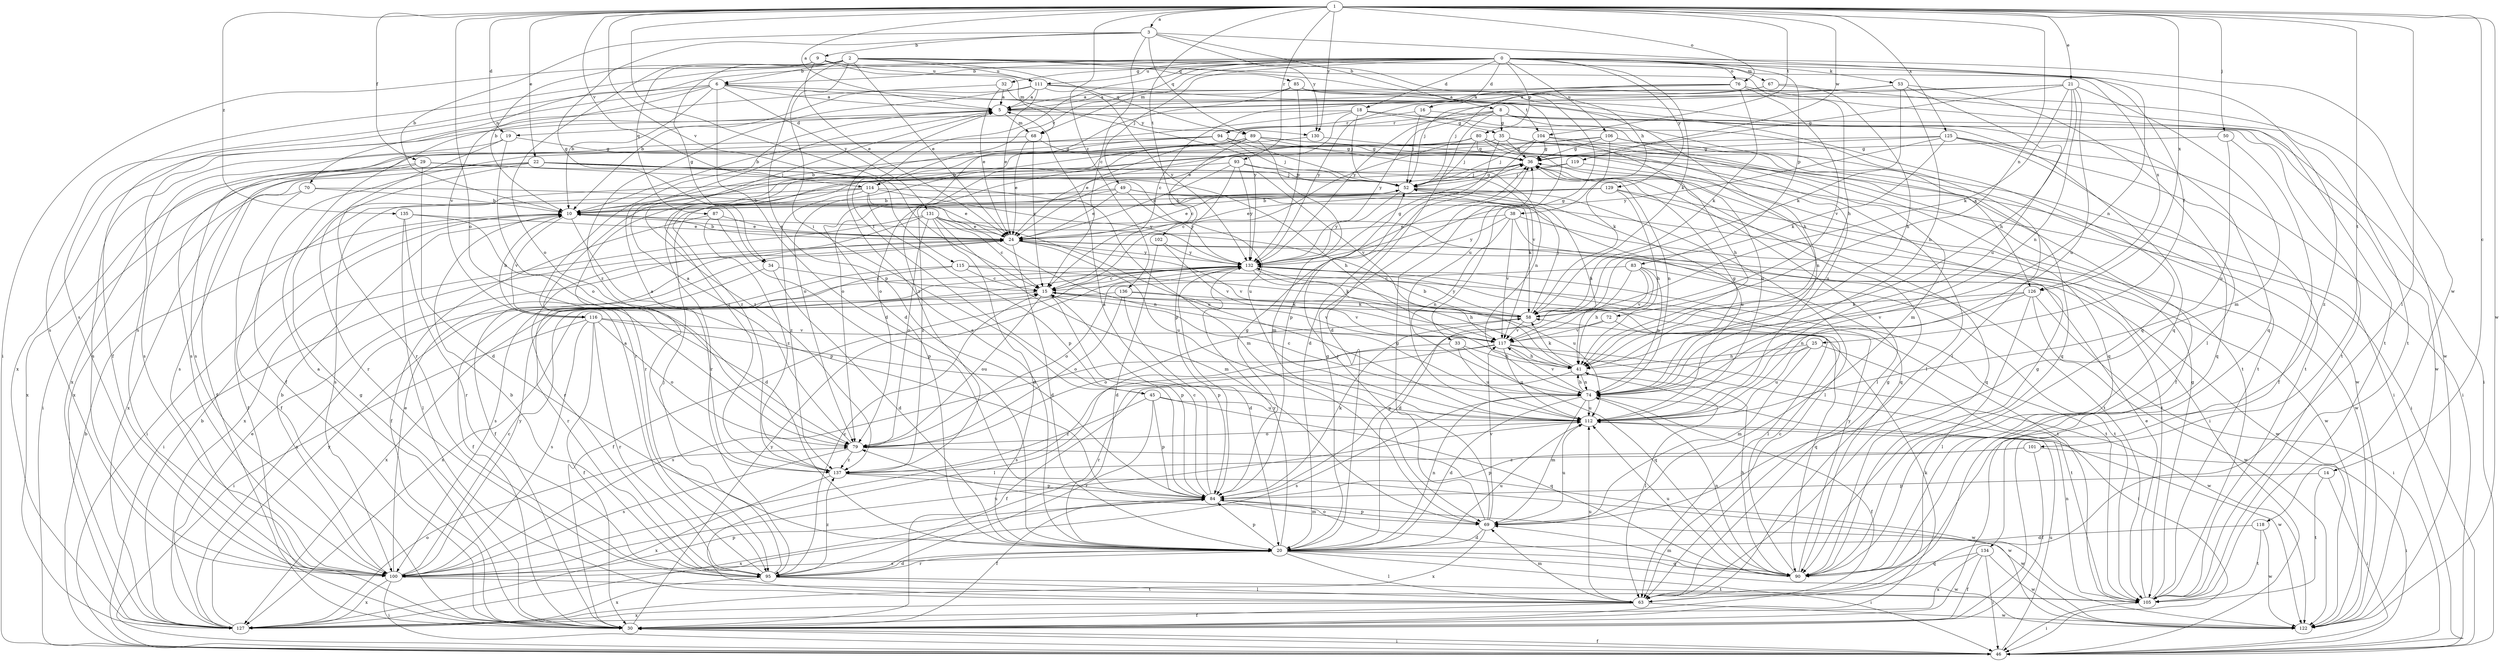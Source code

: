 strict digraph  {
0;
1;
2;
3;
5;
6;
8;
9;
10;
14;
15;
16;
18;
19;
20;
21;
22;
24;
25;
29;
30;
32;
33;
34;
35;
36;
38;
41;
45;
46;
49;
50;
52;
53;
58;
63;
67;
68;
69;
70;
72;
74;
76;
79;
80;
83;
84;
85;
87;
89;
90;
93;
94;
95;
100;
101;
102;
104;
105;
106;
111;
112;
114;
115;
116;
117;
118;
119;
122;
125;
126;
127;
129;
130;
131;
132;
134;
135;
136;
137;
0 -> 6  [label=b];
0 -> 16  [label=d];
0 -> 18  [label=d];
0 -> 25  [label=f];
0 -> 32  [label=g];
0 -> 45  [label=i];
0 -> 49  [label=j];
0 -> 53  [label=k];
0 -> 58  [label=k];
0 -> 67  [label=m];
0 -> 68  [label=m];
0 -> 70  [label=n];
0 -> 76  [label=o];
0 -> 80  [label=p];
0 -> 83  [label=p];
0 -> 100  [label=s];
0 -> 106  [label=u];
0 -> 111  [label=u];
0 -> 114  [label=v];
0 -> 118  [label=w];
0 -> 129  [label=y];
0 -> 134  [label=z];
1 -> 3  [label=a];
1 -> 5  [label=a];
1 -> 14  [label=c];
1 -> 15  [label=c];
1 -> 19  [label=d];
1 -> 21  [label=e];
1 -> 22  [label=e];
1 -> 29  [label=f];
1 -> 50  [label=j];
1 -> 63  [label=l];
1 -> 72  [label=n];
1 -> 76  [label=o];
1 -> 79  [label=o];
1 -> 93  [label=r];
1 -> 101  [label=t];
1 -> 102  [label=t];
1 -> 104  [label=t];
1 -> 114  [label=v];
1 -> 115  [label=v];
1 -> 119  [label=w];
1 -> 122  [label=w];
1 -> 125  [label=x];
1 -> 126  [label=x];
1 -> 130  [label=y];
1 -> 135  [label=z];
1 -> 136  [label=z];
2 -> 6  [label=b];
2 -> 24  [label=e];
2 -> 33  [label=g];
2 -> 34  [label=g];
2 -> 38  [label=h];
2 -> 45  [label=i];
2 -> 79  [label=o];
2 -> 84  [label=p];
2 -> 85  [label=q];
2 -> 87  [label=q];
2 -> 89  [label=q];
2 -> 111  [label=u];
2 -> 126  [label=x];
3 -> 8  [label=b];
3 -> 9  [label=b];
3 -> 10  [label=b];
3 -> 15  [label=c];
3 -> 34  [label=g];
3 -> 74  [label=n];
3 -> 89  [label=q];
3 -> 130  [label=y];
5 -> 19  [label=d];
5 -> 68  [label=m];
5 -> 130  [label=y];
6 -> 5  [label=a];
6 -> 10  [label=b];
6 -> 20  [label=d];
6 -> 30  [label=f];
6 -> 90  [label=q];
6 -> 100  [label=s];
6 -> 104  [label=t];
6 -> 116  [label=v];
6 -> 131  [label=y];
8 -> 20  [label=d];
8 -> 35  [label=g];
8 -> 46  [label=i];
8 -> 94  [label=r];
8 -> 122  [label=w];
8 -> 126  [label=x];
8 -> 132  [label=y];
8 -> 137  [label=z];
9 -> 10  [label=b];
9 -> 24  [label=e];
9 -> 41  [label=h];
9 -> 46  [label=i];
9 -> 68  [label=m];
9 -> 111  [label=u];
10 -> 24  [label=e];
10 -> 46  [label=i];
10 -> 84  [label=p];
10 -> 116  [label=v];
14 -> 46  [label=i];
14 -> 84  [label=p];
14 -> 105  [label=t];
15 -> 58  [label=k];
15 -> 79  [label=o];
15 -> 84  [label=p];
15 -> 117  [label=v];
15 -> 127  [label=x];
16 -> 52  [label=j];
16 -> 94  [label=r];
16 -> 105  [label=t];
18 -> 10  [label=b];
18 -> 24  [label=e];
18 -> 35  [label=g];
18 -> 52  [label=j];
18 -> 63  [label=l];
18 -> 69  [label=m];
18 -> 127  [label=x];
19 -> 36  [label=g];
19 -> 79  [label=o];
19 -> 95  [label=r];
19 -> 100  [label=s];
20 -> 5  [label=a];
20 -> 36  [label=g];
20 -> 46  [label=i];
20 -> 63  [label=l];
20 -> 74  [label=n];
20 -> 84  [label=p];
20 -> 90  [label=q];
20 -> 95  [label=r];
20 -> 100  [label=s];
20 -> 112  [label=u];
20 -> 122  [label=w];
20 -> 132  [label=y];
21 -> 5  [label=a];
21 -> 36  [label=g];
21 -> 41  [label=h];
21 -> 58  [label=k];
21 -> 69  [label=m];
21 -> 74  [label=n];
21 -> 112  [label=u];
21 -> 132  [label=y];
22 -> 46  [label=i];
22 -> 52  [label=j];
22 -> 69  [label=m];
22 -> 95  [label=r];
22 -> 100  [label=s];
22 -> 112  [label=u];
22 -> 117  [label=v];
22 -> 127  [label=x];
24 -> 10  [label=b];
24 -> 20  [label=d];
24 -> 30  [label=f];
24 -> 46  [label=i];
24 -> 112  [label=u];
24 -> 117  [label=v];
24 -> 122  [label=w];
24 -> 132  [label=y];
25 -> 41  [label=h];
25 -> 69  [label=m];
25 -> 100  [label=s];
25 -> 105  [label=t];
25 -> 112  [label=u];
29 -> 20  [label=d];
29 -> 30  [label=f];
29 -> 41  [label=h];
29 -> 52  [label=j];
29 -> 127  [label=x];
30 -> 5  [label=a];
30 -> 36  [label=g];
30 -> 46  [label=i];
30 -> 58  [label=k];
30 -> 132  [label=y];
32 -> 5  [label=a];
32 -> 24  [label=e];
32 -> 100  [label=s];
32 -> 132  [label=y];
33 -> 41  [label=h];
33 -> 63  [label=l];
33 -> 90  [label=q];
33 -> 112  [label=u];
34 -> 15  [label=c];
34 -> 20  [label=d];
34 -> 95  [label=r];
35 -> 10  [label=b];
35 -> 36  [label=g];
35 -> 46  [label=i];
35 -> 84  [label=p];
35 -> 90  [label=q];
35 -> 100  [label=s];
35 -> 112  [label=u];
36 -> 52  [label=j];
36 -> 63  [label=l];
38 -> 24  [label=e];
38 -> 74  [label=n];
38 -> 105  [label=t];
38 -> 117  [label=v];
38 -> 122  [label=w];
38 -> 132  [label=y];
41 -> 10  [label=b];
41 -> 30  [label=f];
41 -> 58  [label=k];
41 -> 63  [label=l];
41 -> 74  [label=n];
45 -> 84  [label=p];
45 -> 90  [label=q];
45 -> 95  [label=r];
45 -> 112  [label=u];
45 -> 137  [label=z];
46 -> 10  [label=b];
46 -> 30  [label=f];
46 -> 112  [label=u];
49 -> 10  [label=b];
49 -> 24  [label=e];
49 -> 46  [label=i];
49 -> 90  [label=q];
49 -> 132  [label=y];
49 -> 137  [label=z];
50 -> 30  [label=f];
50 -> 36  [label=g];
50 -> 112  [label=u];
52 -> 10  [label=b];
52 -> 24  [label=e];
52 -> 36  [label=g];
52 -> 41  [label=h];
52 -> 63  [label=l];
52 -> 112  [label=u];
52 -> 132  [label=y];
53 -> 5  [label=a];
53 -> 58  [label=k];
53 -> 63  [label=l];
53 -> 74  [label=n];
53 -> 112  [label=u];
53 -> 132  [label=y];
58 -> 52  [label=j];
58 -> 79  [label=o];
58 -> 117  [label=v];
58 -> 132  [label=y];
63 -> 30  [label=f];
63 -> 36  [label=g];
63 -> 69  [label=m];
63 -> 112  [label=u];
63 -> 122  [label=w];
63 -> 127  [label=x];
67 -> 5  [label=a];
67 -> 41  [label=h];
67 -> 52  [label=j];
67 -> 105  [label=t];
68 -> 15  [label=c];
68 -> 24  [label=e];
68 -> 30  [label=f];
68 -> 36  [label=g];
69 -> 20  [label=d];
69 -> 36  [label=g];
69 -> 52  [label=j];
69 -> 84  [label=p];
69 -> 112  [label=u];
69 -> 117  [label=v];
69 -> 127  [label=x];
70 -> 10  [label=b];
70 -> 30  [label=f];
70 -> 112  [label=u];
70 -> 127  [label=x];
72 -> 84  [label=p];
72 -> 90  [label=q];
72 -> 117  [label=v];
74 -> 15  [label=c];
74 -> 20  [label=d];
74 -> 30  [label=f];
74 -> 36  [label=g];
74 -> 41  [label=h];
74 -> 69  [label=m];
74 -> 100  [label=s];
74 -> 112  [label=u];
74 -> 117  [label=v];
76 -> 5  [label=a];
76 -> 15  [label=c];
76 -> 52  [label=j];
76 -> 58  [label=k];
76 -> 105  [label=t];
76 -> 117  [label=v];
79 -> 5  [label=a];
79 -> 100  [label=s];
79 -> 122  [label=w];
79 -> 137  [label=z];
80 -> 36  [label=g];
80 -> 52  [label=j];
80 -> 63  [label=l];
80 -> 74  [label=n];
80 -> 79  [label=o];
80 -> 84  [label=p];
80 -> 100  [label=s];
80 -> 105  [label=t];
83 -> 15  [label=c];
83 -> 20  [label=d];
83 -> 41  [label=h];
83 -> 74  [label=n];
83 -> 105  [label=t];
83 -> 117  [label=v];
84 -> 5  [label=a];
84 -> 15  [label=c];
84 -> 30  [label=f];
84 -> 36  [label=g];
84 -> 58  [label=k];
84 -> 69  [label=m];
84 -> 122  [label=w];
84 -> 127  [label=x];
85 -> 5  [label=a];
85 -> 20  [label=d];
85 -> 90  [label=q];
85 -> 112  [label=u];
85 -> 122  [label=w];
85 -> 132  [label=y];
87 -> 24  [label=e];
87 -> 30  [label=f];
87 -> 84  [label=p];
87 -> 137  [label=z];
89 -> 15  [label=c];
89 -> 24  [label=e];
89 -> 36  [label=g];
89 -> 69  [label=m];
89 -> 74  [label=n];
89 -> 79  [label=o];
89 -> 112  [label=u];
89 -> 137  [label=z];
90 -> 15  [label=c];
90 -> 36  [label=g];
90 -> 41  [label=h];
90 -> 69  [label=m];
90 -> 74  [label=n];
90 -> 79  [label=o];
90 -> 112  [label=u];
90 -> 132  [label=y];
93 -> 15  [label=c];
93 -> 24  [label=e];
93 -> 52  [label=j];
93 -> 74  [label=n];
93 -> 95  [label=r];
93 -> 132  [label=y];
94 -> 36  [label=g];
94 -> 52  [label=j];
94 -> 95  [label=r];
94 -> 117  [label=v];
94 -> 127  [label=x];
94 -> 137  [label=z];
95 -> 5  [label=a];
95 -> 10  [label=b];
95 -> 15  [label=c];
95 -> 20  [label=d];
95 -> 52  [label=j];
95 -> 63  [label=l];
95 -> 105  [label=t];
95 -> 127  [label=x];
95 -> 137  [label=z];
100 -> 10  [label=b];
100 -> 15  [label=c];
100 -> 24  [label=e];
100 -> 46  [label=i];
100 -> 84  [label=p];
100 -> 105  [label=t];
100 -> 112  [label=u];
100 -> 127  [label=x];
100 -> 132  [label=y];
101 -> 30  [label=f];
101 -> 46  [label=i];
101 -> 84  [label=p];
101 -> 137  [label=z];
102 -> 20  [label=d];
102 -> 117  [label=v];
102 -> 132  [label=y];
104 -> 20  [label=d];
104 -> 30  [label=f];
104 -> 36  [label=g];
104 -> 41  [label=h];
104 -> 52  [label=j];
105 -> 24  [label=e];
105 -> 36  [label=g];
105 -> 46  [label=i];
105 -> 74  [label=n];
106 -> 36  [label=g];
106 -> 58  [label=k];
106 -> 79  [label=o];
106 -> 90  [label=q];
106 -> 105  [label=t];
106 -> 137  [label=z];
111 -> 5  [label=a];
111 -> 10  [label=b];
111 -> 24  [label=e];
111 -> 41  [label=h];
111 -> 90  [label=q];
111 -> 132  [label=y];
111 -> 137  [label=z];
112 -> 79  [label=o];
112 -> 122  [label=w];
114 -> 10  [label=b];
114 -> 24  [label=e];
114 -> 30  [label=f];
114 -> 58  [label=k];
114 -> 84  [label=p];
114 -> 132  [label=y];
114 -> 137  [label=z];
115 -> 15  [label=c];
115 -> 30  [label=f];
115 -> 58  [label=k];
115 -> 105  [label=t];
115 -> 127  [label=x];
116 -> 10  [label=b];
116 -> 30  [label=f];
116 -> 46  [label=i];
116 -> 79  [label=o];
116 -> 95  [label=r];
116 -> 100  [label=s];
116 -> 112  [label=u];
116 -> 117  [label=v];
117 -> 41  [label=h];
117 -> 46  [label=i];
117 -> 95  [label=r];
117 -> 100  [label=s];
117 -> 112  [label=u];
117 -> 122  [label=w];
118 -> 20  [label=d];
118 -> 105  [label=t];
118 -> 122  [label=w];
119 -> 46  [label=i];
119 -> 52  [label=j];
119 -> 95  [label=r];
125 -> 10  [label=b];
125 -> 36  [label=g];
125 -> 46  [label=i];
125 -> 58  [label=k];
125 -> 90  [label=q];
125 -> 105  [label=t];
125 -> 132  [label=y];
126 -> 46  [label=i];
126 -> 58  [label=k];
126 -> 63  [label=l];
126 -> 74  [label=n];
126 -> 117  [label=v];
126 -> 122  [label=w];
127 -> 10  [label=b];
127 -> 24  [label=e];
127 -> 79  [label=o];
127 -> 132  [label=y];
129 -> 10  [label=b];
129 -> 24  [label=e];
129 -> 41  [label=h];
129 -> 90  [label=q];
129 -> 100  [label=s];
129 -> 122  [label=w];
130 -> 100  [label=s];
130 -> 122  [label=w];
131 -> 15  [label=c];
131 -> 20  [label=d];
131 -> 24  [label=e];
131 -> 69  [label=m];
131 -> 74  [label=n];
131 -> 79  [label=o];
131 -> 95  [label=r];
131 -> 105  [label=t];
131 -> 127  [label=x];
132 -> 15  [label=c];
132 -> 20  [label=d];
132 -> 30  [label=f];
132 -> 36  [label=g];
132 -> 41  [label=h];
132 -> 63  [label=l];
132 -> 79  [label=o];
132 -> 100  [label=s];
132 -> 105  [label=t];
132 -> 112  [label=u];
134 -> 30  [label=f];
134 -> 46  [label=i];
134 -> 90  [label=q];
134 -> 122  [label=w];
134 -> 127  [label=x];
135 -> 20  [label=d];
135 -> 24  [label=e];
135 -> 63  [label=l];
135 -> 95  [label=r];
136 -> 58  [label=k];
136 -> 79  [label=o];
136 -> 84  [label=p];
136 -> 117  [label=v];
136 -> 127  [label=x];
137 -> 5  [label=a];
137 -> 84  [label=p];
137 -> 122  [label=w];
137 -> 127  [label=x];
}
